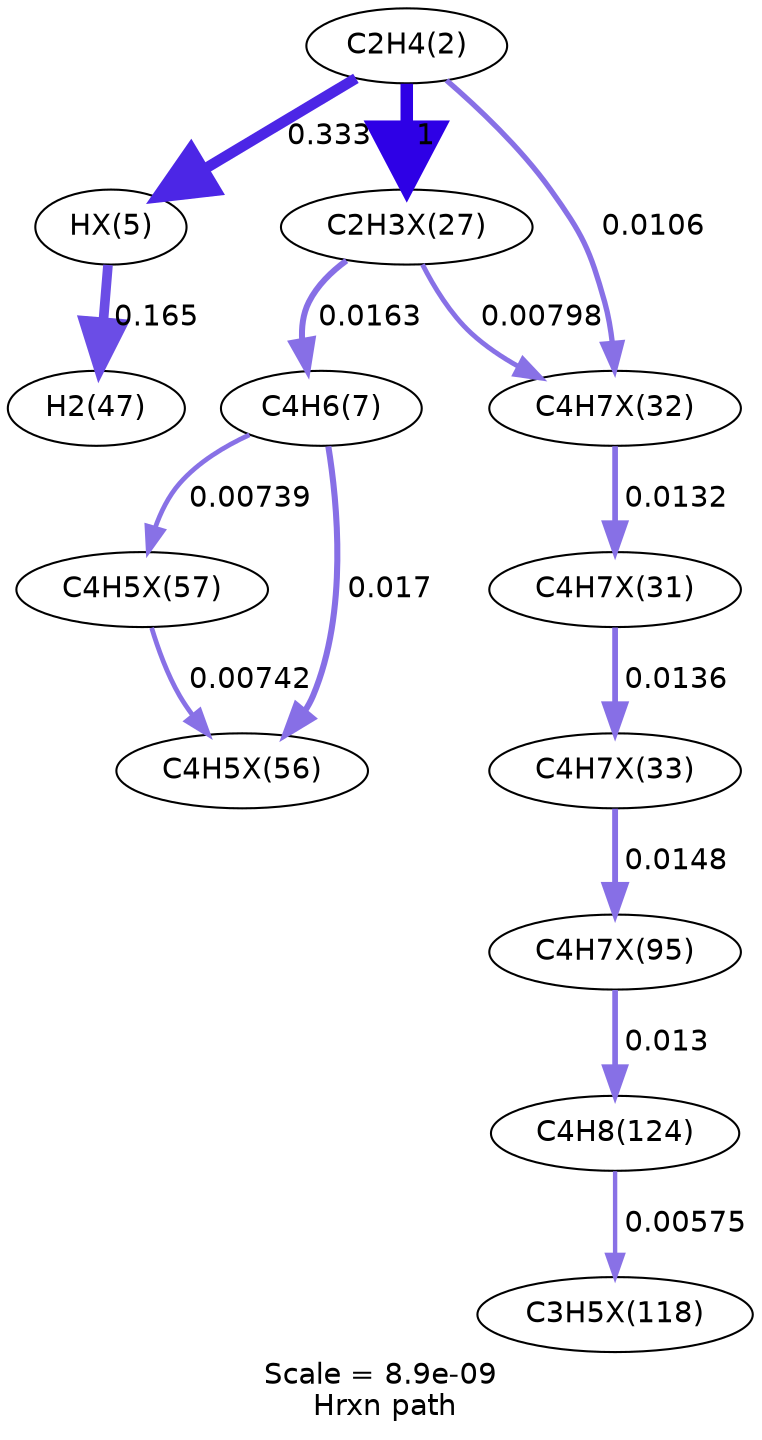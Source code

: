 digraph reaction_paths {
center=1;
s5 -> s27[fontname="Helvetica", style="setlinewidth(5.17)", arrowsize=2.59, color="0.7, 0.833, 0.9"
, label=" 0.333"];
s5 -> s28[fontname="Helvetica", style="setlinewidth(6)", arrowsize=3, color="0.7, 1.5, 0.9"
, label=" 1"];
s5 -> s33[fontname="Helvetica", style="setlinewidth(2.57)", arrowsize=1.28, color="0.7, 0.511, 0.9"
, label=" 0.0106"];
s27 -> s10[fontname="Helvetica", style="setlinewidth(4.64)", arrowsize=2.32, color="0.7, 0.665, 0.9"
, label=" 0.165"];
s28 -> s8[fontname="Helvetica", style="setlinewidth(2.89)", arrowsize=1.45, color="0.7, 0.516, 0.9"
, label=" 0.0163"];
s28 -> s33[fontname="Helvetica", style="setlinewidth(2.35)", arrowsize=1.18, color="0.7, 0.508, 0.9"
, label=" 0.00798"];
s8 -> s40[fontname="Helvetica", style="setlinewidth(2.29)", arrowsize=1.15, color="0.7, 0.507, 0.9"
, label=" 0.00739"];
s8 -> s39[fontname="Helvetica", style="setlinewidth(2.92)", arrowsize=1.46, color="0.7, 0.517, 0.9"
, label=" 0.017"];
s33 -> s32[fontname="Helvetica", style="setlinewidth(2.73)", arrowsize=1.37, color="0.7, 0.513, 0.9"
, label=" 0.0132"];
s32 -> s34[fontname="Helvetica", style="setlinewidth(2.76)", arrowsize=1.38, color="0.7, 0.514, 0.9"
, label=" 0.0136"];
s34 -> s43[fontname="Helvetica", style="setlinewidth(2.82)", arrowsize=1.41, color="0.7, 0.515, 0.9"
, label=" 0.0148"];
s43 -> s13[fontname="Helvetica", style="setlinewidth(2.72)", arrowsize=1.36, color="0.7, 0.513, 0.9"
, label=" 0.013"];
s13 -> s44[fontname="Helvetica", style="setlinewidth(2.1)", arrowsize=1.05, color="0.7, 0.506, 0.9"
, label=" 0.00575"];
s40 -> s39[fontname="Helvetica", style="setlinewidth(2.3)", arrowsize=1.15, color="0.7, 0.507, 0.9"
, label=" 0.00742"];
s5 [ fontname="Helvetica", label="C2H4(2)"];
s8 [ fontname="Helvetica", label="C4H6(7)"];
s10 [ fontname="Helvetica", label="H2(47)"];
s13 [ fontname="Helvetica", label="C4H8(124)"];
s27 [ fontname="Helvetica", label="HX(5)"];
s28 [ fontname="Helvetica", label="C2H3X(27)"];
s32 [ fontname="Helvetica", label="C4H7X(31)"];
s33 [ fontname="Helvetica", label="C4H7X(32)"];
s34 [ fontname="Helvetica", label="C4H7X(33)"];
s39 [ fontname="Helvetica", label="C4H5X(56)"];
s40 [ fontname="Helvetica", label="C4H5X(57)"];
s43 [ fontname="Helvetica", label="C4H7X(95)"];
s44 [ fontname="Helvetica", label="C3H5X(118)"];
 label = "Scale = 8.9e-09\l Hrxn path";
 fontname = "Helvetica";
}

